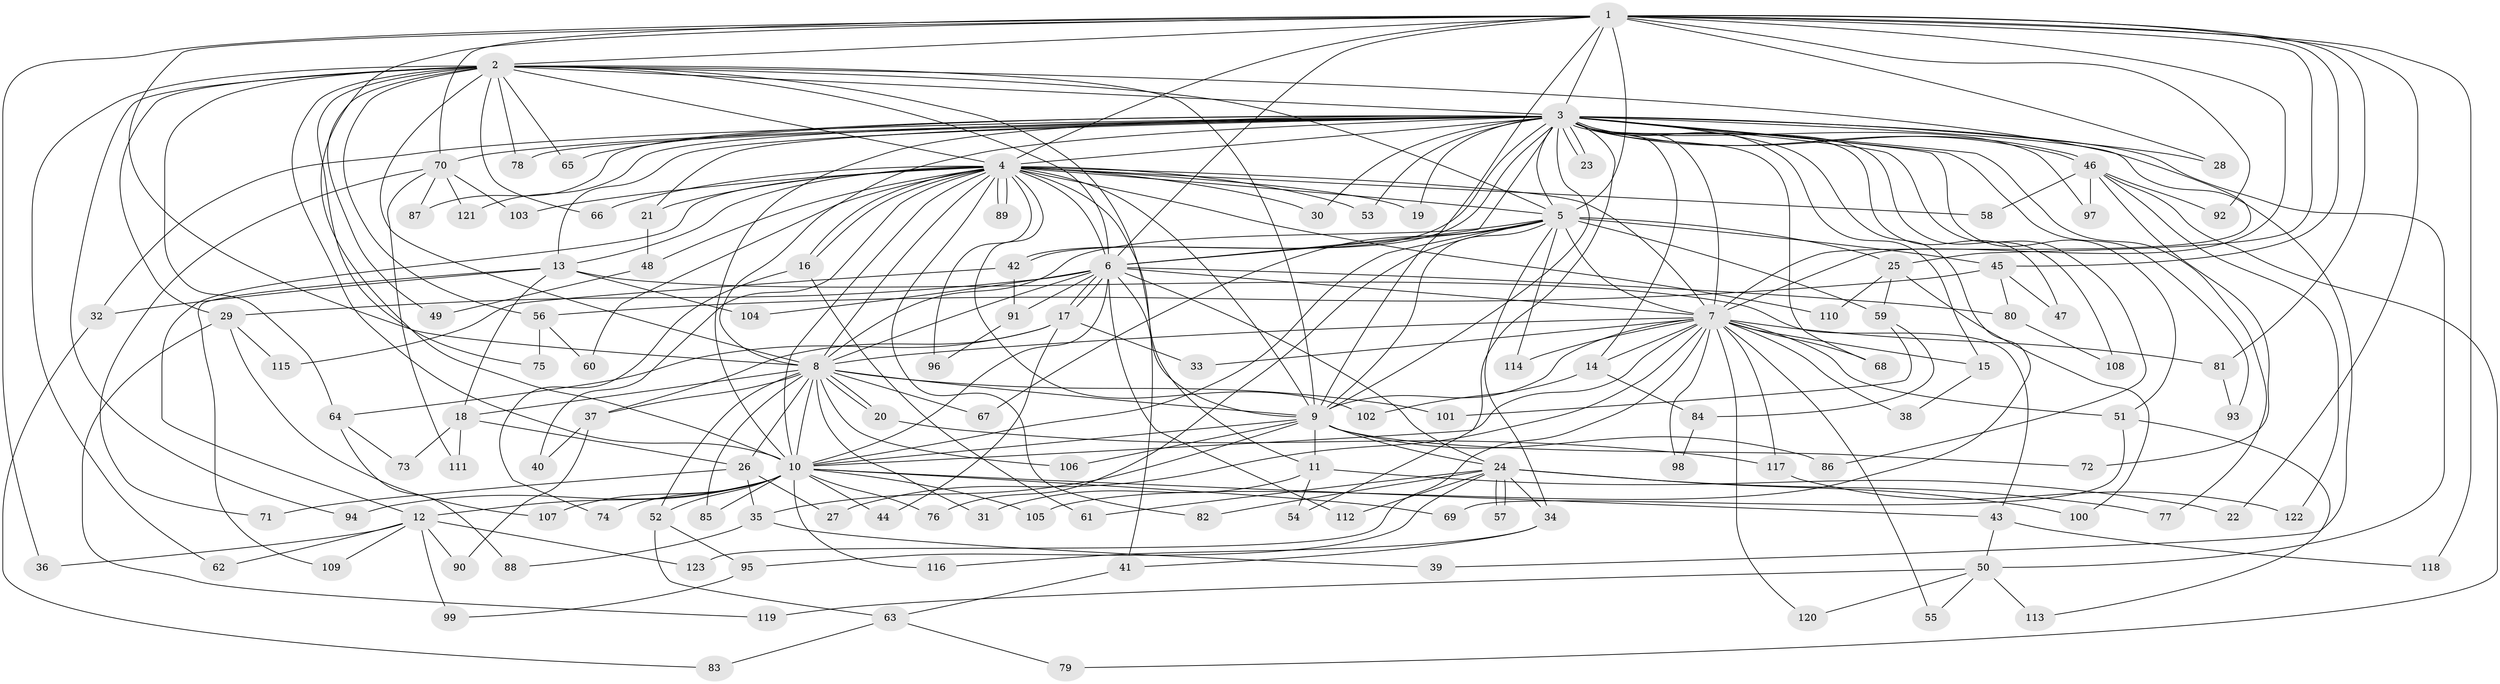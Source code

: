 // Generated by graph-tools (version 1.1) at 2025/13/03/09/25 04:13:41]
// undirected, 123 vertices, 271 edges
graph export_dot {
graph [start="1"]
  node [color=gray90,style=filled];
  1;
  2;
  3;
  4;
  5;
  6;
  7;
  8;
  9;
  10;
  11;
  12;
  13;
  14;
  15;
  16;
  17;
  18;
  19;
  20;
  21;
  22;
  23;
  24;
  25;
  26;
  27;
  28;
  29;
  30;
  31;
  32;
  33;
  34;
  35;
  36;
  37;
  38;
  39;
  40;
  41;
  42;
  43;
  44;
  45;
  46;
  47;
  48;
  49;
  50;
  51;
  52;
  53;
  54;
  55;
  56;
  57;
  58;
  59;
  60;
  61;
  62;
  63;
  64;
  65;
  66;
  67;
  68;
  69;
  70;
  71;
  72;
  73;
  74;
  75;
  76;
  77;
  78;
  79;
  80;
  81;
  82;
  83;
  84;
  85;
  86;
  87;
  88;
  89;
  90;
  91;
  92;
  93;
  94;
  95;
  96;
  97;
  98;
  99;
  100;
  101;
  102;
  103;
  104;
  105;
  106;
  107;
  108;
  109;
  110;
  111;
  112;
  113;
  114;
  115;
  116;
  117;
  118;
  119;
  120;
  121;
  122;
  123;
  1 -- 2;
  1 -- 3;
  1 -- 4;
  1 -- 5;
  1 -- 6;
  1 -- 7;
  1 -- 8;
  1 -- 9;
  1 -- 10;
  1 -- 22;
  1 -- 25;
  1 -- 28;
  1 -- 36;
  1 -- 45;
  1 -- 70;
  1 -- 81;
  1 -- 92;
  1 -- 118;
  2 -- 3;
  2 -- 4;
  2 -- 5;
  2 -- 6;
  2 -- 7;
  2 -- 8;
  2 -- 9;
  2 -- 10;
  2 -- 29;
  2 -- 41;
  2 -- 49;
  2 -- 56;
  2 -- 62;
  2 -- 64;
  2 -- 65;
  2 -- 66;
  2 -- 75;
  2 -- 78;
  2 -- 94;
  3 -- 4;
  3 -- 5;
  3 -- 6;
  3 -- 7;
  3 -- 8;
  3 -- 9;
  3 -- 10;
  3 -- 13;
  3 -- 14;
  3 -- 15;
  3 -- 19;
  3 -- 21;
  3 -- 23;
  3 -- 23;
  3 -- 28;
  3 -- 30;
  3 -- 32;
  3 -- 39;
  3 -- 42;
  3 -- 42;
  3 -- 46;
  3 -- 46;
  3 -- 47;
  3 -- 50;
  3 -- 51;
  3 -- 53;
  3 -- 54;
  3 -- 65;
  3 -- 68;
  3 -- 70;
  3 -- 77;
  3 -- 78;
  3 -- 86;
  3 -- 87;
  3 -- 93;
  3 -- 97;
  3 -- 105;
  3 -- 108;
  3 -- 121;
  4 -- 5;
  4 -- 6;
  4 -- 7;
  4 -- 8;
  4 -- 9;
  4 -- 10;
  4 -- 11;
  4 -- 12;
  4 -- 13;
  4 -- 16;
  4 -- 16;
  4 -- 19;
  4 -- 21;
  4 -- 30;
  4 -- 40;
  4 -- 48;
  4 -- 53;
  4 -- 58;
  4 -- 60;
  4 -- 66;
  4 -- 82;
  4 -- 89;
  4 -- 89;
  4 -- 96;
  4 -- 102;
  4 -- 103;
  4 -- 110;
  5 -- 6;
  5 -- 7;
  5 -- 8;
  5 -- 9;
  5 -- 10;
  5 -- 25;
  5 -- 34;
  5 -- 45;
  5 -- 59;
  5 -- 67;
  5 -- 76;
  5 -- 114;
  6 -- 7;
  6 -- 8;
  6 -- 9;
  6 -- 10;
  6 -- 17;
  6 -- 17;
  6 -- 24;
  6 -- 29;
  6 -- 80;
  6 -- 91;
  6 -- 104;
  6 -- 112;
  7 -- 8;
  7 -- 9;
  7 -- 10;
  7 -- 14;
  7 -- 15;
  7 -- 27;
  7 -- 33;
  7 -- 38;
  7 -- 51;
  7 -- 55;
  7 -- 68;
  7 -- 81;
  7 -- 98;
  7 -- 114;
  7 -- 117;
  7 -- 120;
  7 -- 123;
  8 -- 9;
  8 -- 10;
  8 -- 18;
  8 -- 20;
  8 -- 20;
  8 -- 26;
  8 -- 31;
  8 -- 37;
  8 -- 52;
  8 -- 67;
  8 -- 85;
  8 -- 101;
  8 -- 106;
  9 -- 10;
  9 -- 11;
  9 -- 24;
  9 -- 35;
  9 -- 72;
  9 -- 86;
  9 -- 106;
  10 -- 12;
  10 -- 43;
  10 -- 44;
  10 -- 52;
  10 -- 69;
  10 -- 74;
  10 -- 76;
  10 -- 85;
  10 -- 94;
  10 -- 105;
  10 -- 107;
  10 -- 116;
  11 -- 22;
  11 -- 31;
  11 -- 54;
  12 -- 36;
  12 -- 62;
  12 -- 90;
  12 -- 99;
  12 -- 109;
  12 -- 123;
  13 -- 18;
  13 -- 32;
  13 -- 43;
  13 -- 104;
  13 -- 109;
  14 -- 84;
  14 -- 102;
  15 -- 38;
  16 -- 61;
  16 -- 74;
  17 -- 33;
  17 -- 37;
  17 -- 44;
  17 -- 64;
  18 -- 26;
  18 -- 73;
  18 -- 111;
  20 -- 117;
  21 -- 48;
  24 -- 34;
  24 -- 57;
  24 -- 57;
  24 -- 61;
  24 -- 77;
  24 -- 82;
  24 -- 95;
  24 -- 100;
  24 -- 112;
  25 -- 59;
  25 -- 100;
  25 -- 110;
  26 -- 27;
  26 -- 35;
  26 -- 71;
  29 -- 107;
  29 -- 115;
  29 -- 119;
  32 -- 83;
  34 -- 41;
  34 -- 116;
  35 -- 39;
  35 -- 88;
  37 -- 40;
  37 -- 90;
  41 -- 63;
  42 -- 91;
  42 -- 115;
  43 -- 50;
  43 -- 118;
  45 -- 47;
  45 -- 56;
  45 -- 80;
  46 -- 58;
  46 -- 72;
  46 -- 79;
  46 -- 92;
  46 -- 97;
  46 -- 122;
  48 -- 49;
  50 -- 55;
  50 -- 113;
  50 -- 119;
  50 -- 120;
  51 -- 69;
  51 -- 113;
  52 -- 63;
  52 -- 95;
  56 -- 60;
  56 -- 75;
  59 -- 84;
  59 -- 101;
  63 -- 79;
  63 -- 83;
  64 -- 73;
  64 -- 88;
  70 -- 71;
  70 -- 87;
  70 -- 103;
  70 -- 111;
  70 -- 121;
  80 -- 108;
  81 -- 93;
  84 -- 98;
  91 -- 96;
  95 -- 99;
  117 -- 122;
}
